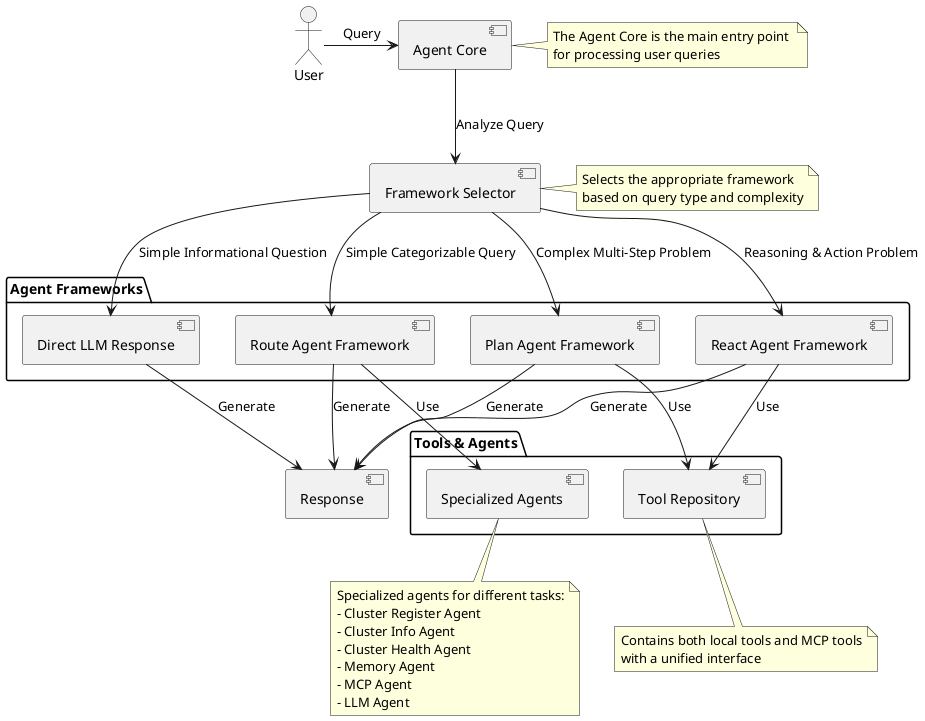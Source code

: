 @startuml Overall Architecture

' Define the components
actor User
component "Agent Core" as AgentCore
component "Framework Selector" as FrameworkSelector
package "Agent Frameworks" {
  component "Route Agent Framework" as RouteFramework
  component "React Agent Framework" as ReactFramework
  component "Plan Agent Framework" as PlanFramework
  component "Direct LLM Response" as DirectLLM
}
package "Tools & Agents" {
  component "Tool Repository" as ToolRepo
  component "Specialized Agents" as Agents
}
component "Response" as Response

' Define relationships
User -right-> AgentCore : Query
AgentCore -down-> FrameworkSelector : Analyze Query
FrameworkSelector -down-> RouteFramework : Simple Categorizable Query
FrameworkSelector -down-> ReactFramework : Reasoning & Action Problem
FrameworkSelector -down-> PlanFramework : Complex Multi-Step Problem
FrameworkSelector -down-> DirectLLM : Simple Informational Question

RouteFramework -down-> Agents : Use
ReactFramework -down-> ToolRepo : Use
PlanFramework -down-> ToolRepo : Use
DirectLLM -down-> Response : Generate

RouteFramework -right-> Response : Generate
ReactFramework -right-> Response : Generate
PlanFramework -right-> Response : Generate

' Add notes
note right of AgentCore
  The Agent Core is the main entry point 
  for processing user queries
end note

note right of FrameworkSelector
  Selects the appropriate framework
  based on query type and complexity
end note

note bottom of ToolRepo
  Contains both local tools and MCP tools
  with a unified interface
end note

note bottom of Agents
  Specialized agents for different tasks:
  - Cluster Register Agent
  - Cluster Info Agent
  - Cluster Health Agent
  - Memory Agent
  - MCP Agent
  - LLM Agent
end note

@enduml
